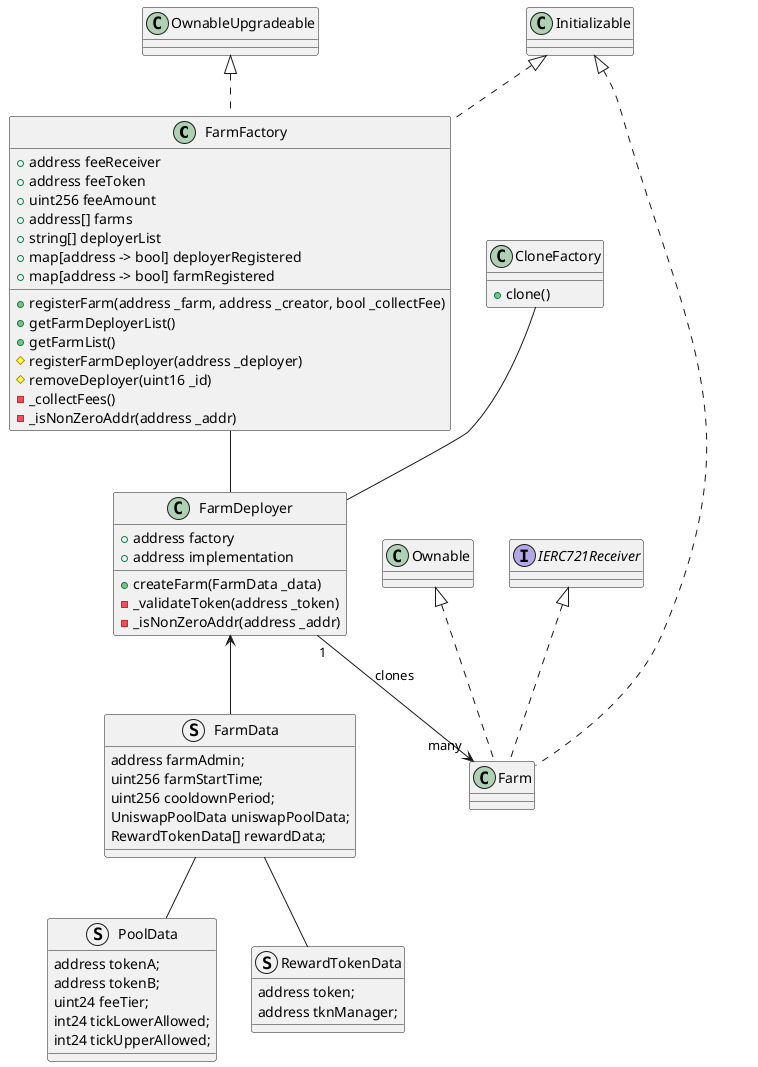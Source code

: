 @startuml
class FarmFactory implements OwnableUpgradeable, Initializable {
    + address feeReceiver
    + address feeToken
    + uint256 feeAmount
    + address[] farms
    + string[] deployerList
    + map[address -> bool] deployerRegistered
    + map[address -> bool] farmRegistered

    + registerFarm(address _farm, address _creator, bool _collectFee)
    + getFarmDeployerList()
    + getFarmList()
    # registerFarmDeployer(address _deployer)
    # removeDeployer(uint16 _id)
    - _collectFees()
    - _isNonZeroAddr(address _addr)
}

class CloneFactory {
    + clone()
}

class Initializable {}
class Ownable {}
class OwnableUpgradeable {}
interface IERC721Receiver {}


struct PoolData {
    address tokenA;
    address tokenB;
    uint24 feeTier;
    int24 tickLowerAllowed;
    int24 tickUpperAllowed;
}

struct RewardTokenData {
    address token;
    address tknManager;
}

struct FarmData {
    address farmAdmin;
    uint256 farmStartTime;
    uint256 cooldownPeriod;
    UniswapPoolData uniswapPoolData;
    RewardTokenData[] rewardData;
}

class FarmDeployer {

    + address factory
    + address implementation

    + createFarm(FarmData _data)
    - _validateToken(address _token)
    - _isNonZeroAddr(address _addr)
}

class Farm implements Initializable, Ownable, IERC721Receiver{
}


FarmData -- PoolData
FarmData -- RewardTokenData
FarmFactory -- FarmDeployer
CloneFactory -- FarmDeployer
FarmDeployer <-- FarmData
FarmDeployer "1"-->"many" Farm : clones


' class SushiswapFarmDeployer implements IFarmDeployer {
'     + address factory
'     + address implementation

'     + deploy(bytes _data)
'     + encodeDeploymentParam(SushiswapFarmData)
'     - _validateToken(address _token)
'     - _isNonZeroAddr(address _addr)
' }

' class SushiswapFarm implements Initializable, Ownable, IERC721Receiver{
' }

' CloneFactory -- SushiswapFarmDeployer
' SushiswapFarmDeployer -- SushiswapFarm

@enduml